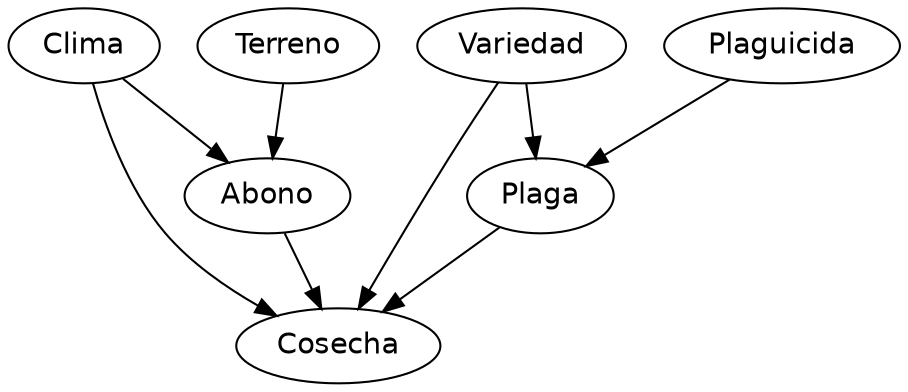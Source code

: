 
digraph DAG {

  # Intialization of graph attributes
  graph [overlap = false,
         layout = dot,
         rankdir = TD]

  # Initialization of node attributes
  node [shape = ellipse,
        fontname = Helvetica,
        fixedsize = false]

  # Initialization of edge attributes
  edge [color = black,
        rel = yields,
        fontname = Helvetica]

   Abono -> Cosecha
   Terreno -> Abono
   Clima -> Abono
   Clima -> Cosecha
   Variedad -> Plaga
   Plaga -> Cosecha
   Plaguicida -> Plaga
   Variedad -> Cosecha
}

